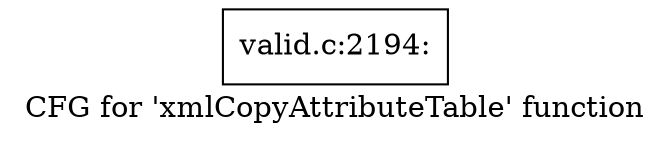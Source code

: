 digraph "CFG for 'xmlCopyAttributeTable' function" {
	label="CFG for 'xmlCopyAttributeTable' function";

	Node0x4e8bc60 [shape=record,label="{valid.c:2194:}"];
}
